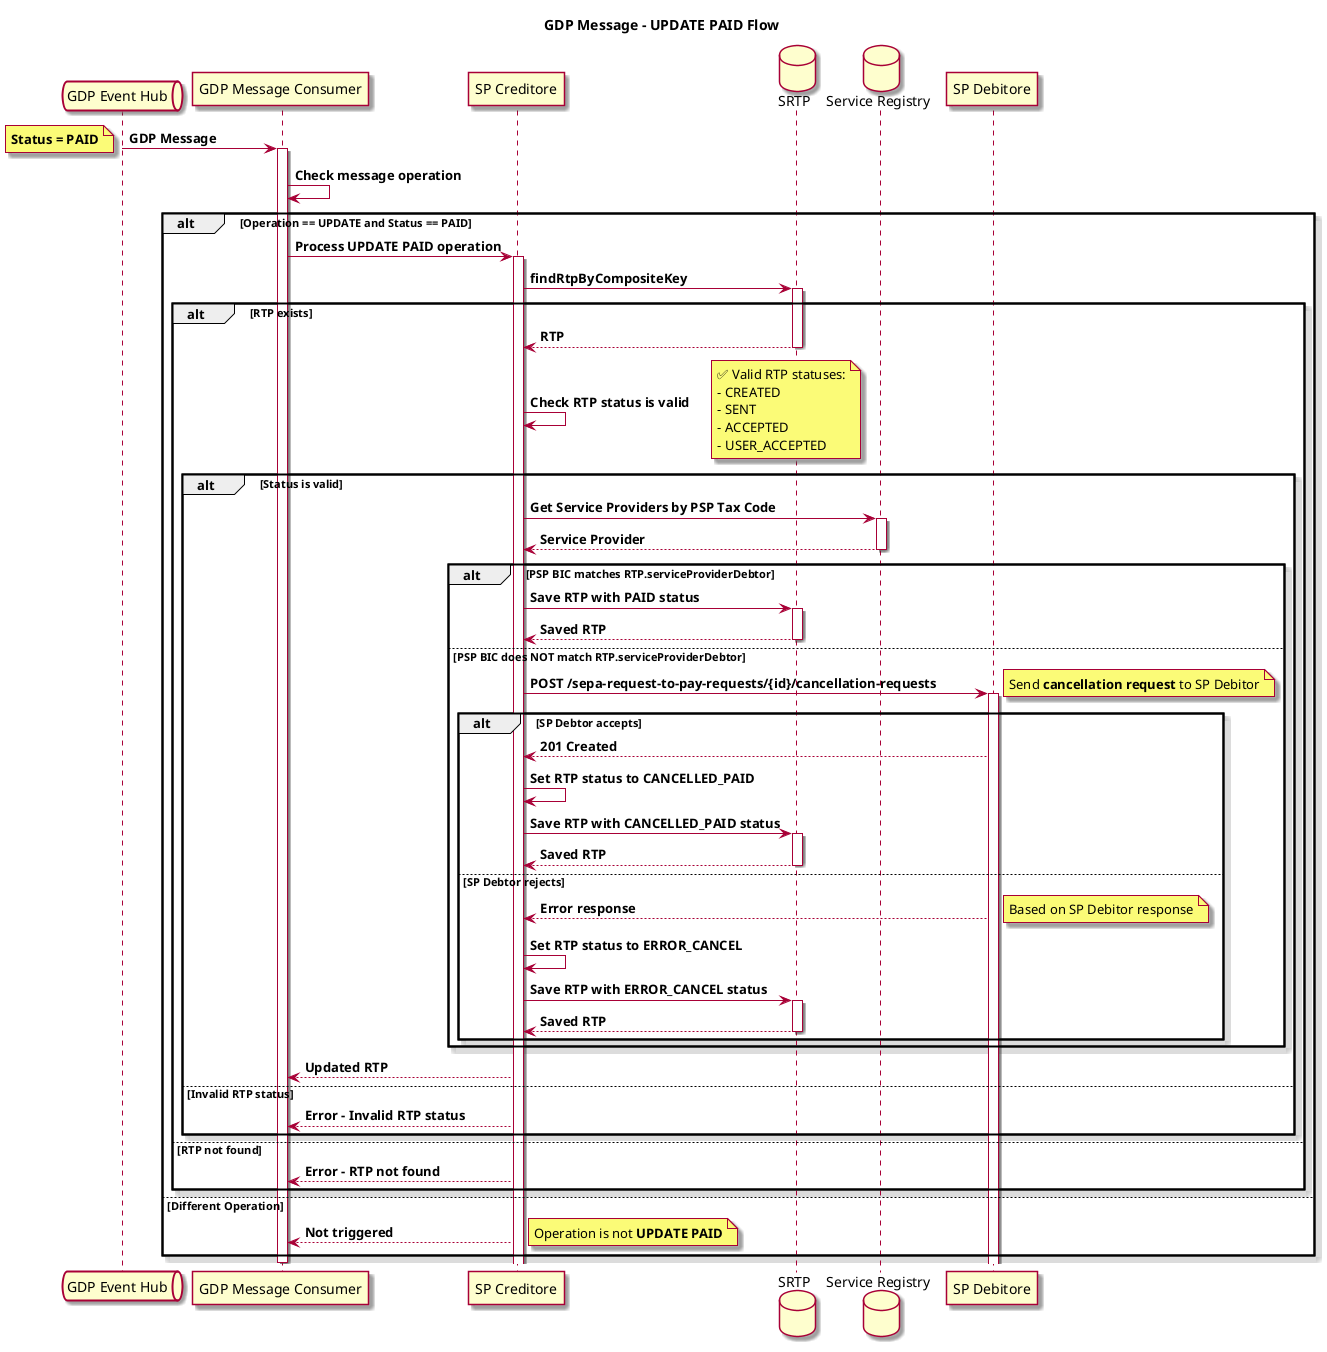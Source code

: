 @startuml
skin rose
title GDP Message - **UPDATE PAID** Flow

queue "GDP Event Hub" as Queue
participant "GDP Message Consumer" as Consumer
participant "SP Creditore" as SPC
database "SRTP" as SRTP
database "Service Registry" as Registry
participant "SP Debitore" as SPD

Queue -> Consumer: **GDP Message**
note left: **Status = PAID**

activate Consumer
Consumer -> Consumer: **Check message operation**
alt **Operation == UPDATE** and **Status == PAID**
  Consumer -> SPC: **Process UPDATE PAID operation**
  activate SPC

  SPC -> SRTP: **findRtpByCompositeKey**
  activate SRTP

  alt **RTP exists**
    SRTP --> SPC: **RTP**
    deactivate SRTP

    SPC -> SPC: **Check RTP status is valid**
    note right
      ✅ Valid RTP statuses:
      - CREATED
      - SENT
      - ACCEPTED
      - USER_ACCEPTED
    end note

    alt **Status is valid**
      SPC -> Registry: **Get Service Providers by PSP Tax Code**
      activate Registry
      Registry --> SPC: **Service Provider**
      deactivate Registry

      alt **PSP BIC matches** RTP.serviceProviderDebtor
        SPC -> SRTP: **Save RTP with PAID status**
        activate SRTP
        SRTP --> SPC: **Saved RTP**
        deactivate SRTP

      else **PSP BIC does NOT match** RTP.serviceProviderDebtor
        SPC -> SPD: **POST /sepa-request-to-pay-requests/{id}/cancellation-requests**
        note right: Send **cancellation request** to SP Debitor
        activate SPD

        alt **SP Debtor accepts**
          SPD --> SPC: **201 Created**

          SPC -> SPC: **Set RTP status to CANCELLED_PAID**

          SPC -> SRTP: **Save RTP with CANCELLED_PAID status**
          activate SRTP
          SRTP --> SPC: **Saved RTP**
          deactivate SRTP

        else **SP Debtor rejects**
          SPD --> SPC: **Error response**
          note right: Based on SP Debitor response

          SPC -> SPC: **Set RTP status to ERROR_CANCEL**

          SPC -> SRTP: **Save RTP with ERROR_CANCEL status**
          activate SRTP
          SRTP --> SPC: **Saved RTP**
          deactivate SRTP
        end
      end

      SPC --> Consumer: **Updated RTP**

    else **Invalid RTP status**
      SPC --> Consumer: **Error – Invalid RTP status**
    end

  else **RTP not found**
    SPC --> Consumer: **Error – RTP not found**
  end

else **Different Operation**
  SPC --> Consumer: **Not triggered**
  note right: Operation is not **UPDATE PAID**
end

deactivate Consumer
@enduml
